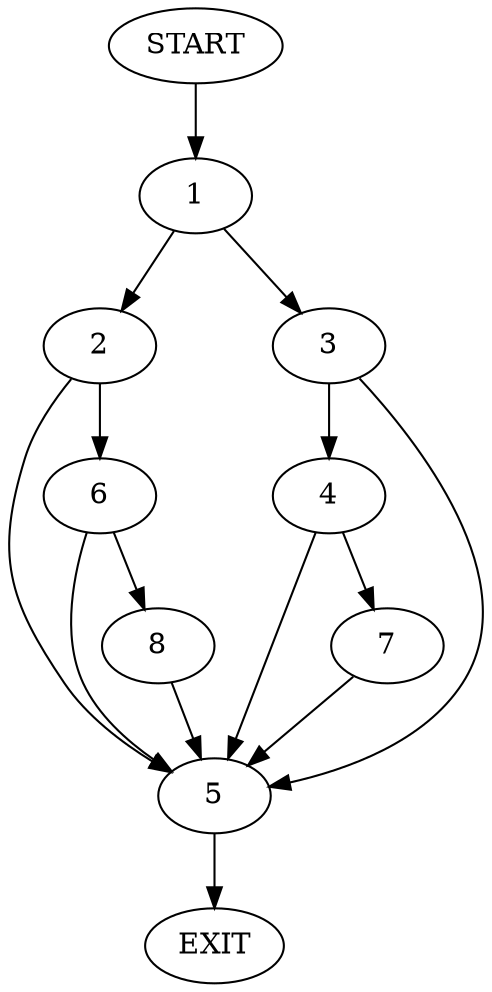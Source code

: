 digraph {
0 [label="START"]
9 [label="EXIT"]
0 -> 1
1 -> 2
1 -> 3
3 -> 4
3 -> 5
2 -> 5
2 -> 6
5 -> 9
4 -> 7
4 -> 5
7 -> 5
6 -> 5
6 -> 8
8 -> 5
}
